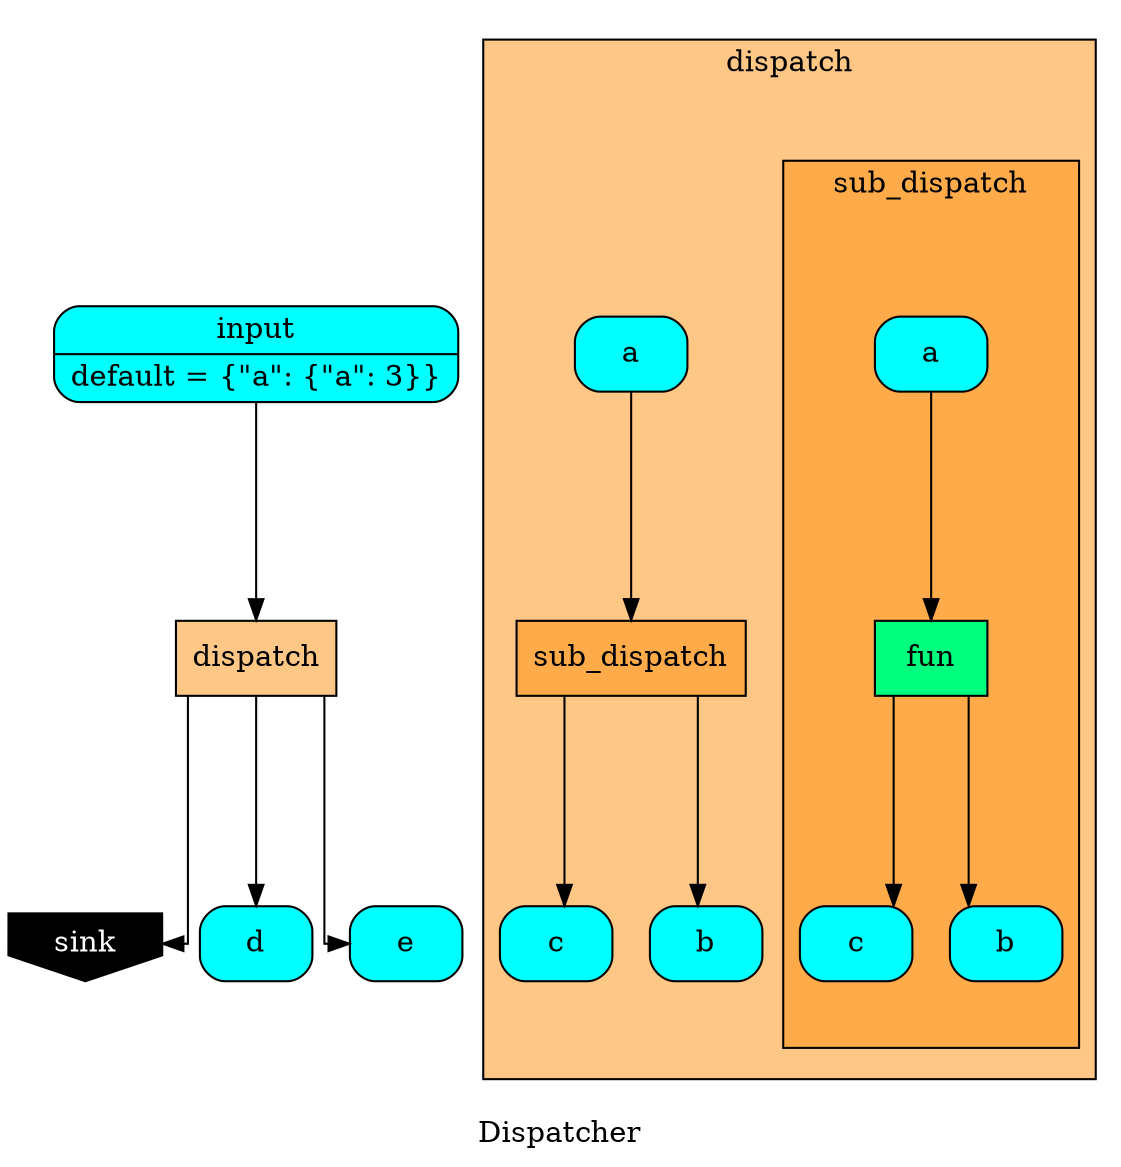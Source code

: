 digraph Dispatcher {
	graph [ratio=1]
	node [style=filled]
	splines = ortho
	label = "Dispatcher"
		Dispatcher_4373660320 [label=sink fillcolor=black fontcolor=white shape=invhouse]
		Dispatcher_6474794452145962241 [label="{ input | default = \{&quot;a&quot;: \{&quot;a&quot;: 3\}\} }" fillcolor=cyan shape=Mrecord]
		Dispatcher_6631309999372667202 [label="{ d  }" fillcolor=cyan shape=Mrecord]
		"Dispatcher_-7260254538652562390" [label="{ e  }" fillcolor=cyan shape=Mrecord]
		subgraph "cluster_Dispatcher_-4559939963107572787" {
		style=filled
		fillcolor="#FF8F0F80"
		label="dispatch"
		comment="dispatch"
			"cluster_Dispatcher_-4559939963107572787_-2193805309291217967" [label="{ c  }" fillcolor=cyan shape=Mrecord]
			"cluster_Dispatcher_-4559939963107572787_9139109398902324004" [label="{ a  }" fillcolor=cyan shape=Mrecord]
			subgraph "cluster_cluster_Dispatcher_-4559939963107572787_3249563565327220621" {
			style=filled
			fillcolor="#FF8F0F80"
			label="sub_dispatch"
			comment="sub_dispatch"
				"cluster_cluster_Dispatcher_-4559939963107572787_3249563565327220621_-2193805309291217967" [label="{ c  }" fillcolor=cyan shape=Mrecord]
				"cluster_cluster_Dispatcher_-4559939963107572787_3249563565327220621_9139109398902324004" [label="{ a  }" fillcolor=cyan shape=Mrecord]
				"cluster_cluster_Dispatcher_-4559939963107572787_3249563565327220621_141576447417409454" [label="{ fun  }" fillcolor=springgreen shape=record]
				"cluster_cluster_Dispatcher_-4559939963107572787_3249563565327220621_5099201867563505239" [label="{ b  }" fillcolor=cyan shape=Mrecord]
					"cluster_cluster_Dispatcher_-4559939963107572787_3249563565327220621_9139109398902324004" -> "cluster_cluster_Dispatcher_-4559939963107572787_3249563565327220621_141576447417409454"
					"cluster_cluster_Dispatcher_-4559939963107572787_3249563565327220621_141576447417409454" -> "cluster_cluster_Dispatcher_-4559939963107572787_3249563565327220621_-2193805309291217967"
					"cluster_cluster_Dispatcher_-4559939963107572787_3249563565327220621_141576447417409454" -> "cluster_cluster_Dispatcher_-4559939963107572787_3249563565327220621_5099201867563505239"
			}
			"cluster_Dispatcher_-4559939963107572787_3249563565327220621" [label="{ sub_dispatch  }" fillcolor="#FF8F0F80" shape=record]
			"cluster_Dispatcher_-4559939963107572787_5099201867563505239" [label="{ b  }" fillcolor=cyan shape=Mrecord]
				"cluster_Dispatcher_-4559939963107572787_9139109398902324004" -> "cluster_Dispatcher_-4559939963107572787_3249563565327220621"
				"cluster_Dispatcher_-4559939963107572787_3249563565327220621" -> "cluster_Dispatcher_-4559939963107572787_-2193805309291217967"
				"cluster_Dispatcher_-4559939963107572787_3249563565327220621" -> "cluster_Dispatcher_-4559939963107572787_5099201867563505239"
		}
		"Dispatcher_-4559939963107572787" [label="{ dispatch  }" fillcolor="#FF8F0F80" shape=record]
			Dispatcher_6474794452145962241 -> "Dispatcher_-4559939963107572787"
			"Dispatcher_-4559939963107572787" -> Dispatcher_4373660320
			"Dispatcher_-4559939963107572787" -> Dispatcher_6631309999372667202
			"Dispatcher_-4559939963107572787" -> "Dispatcher_-7260254538652562390"
}
